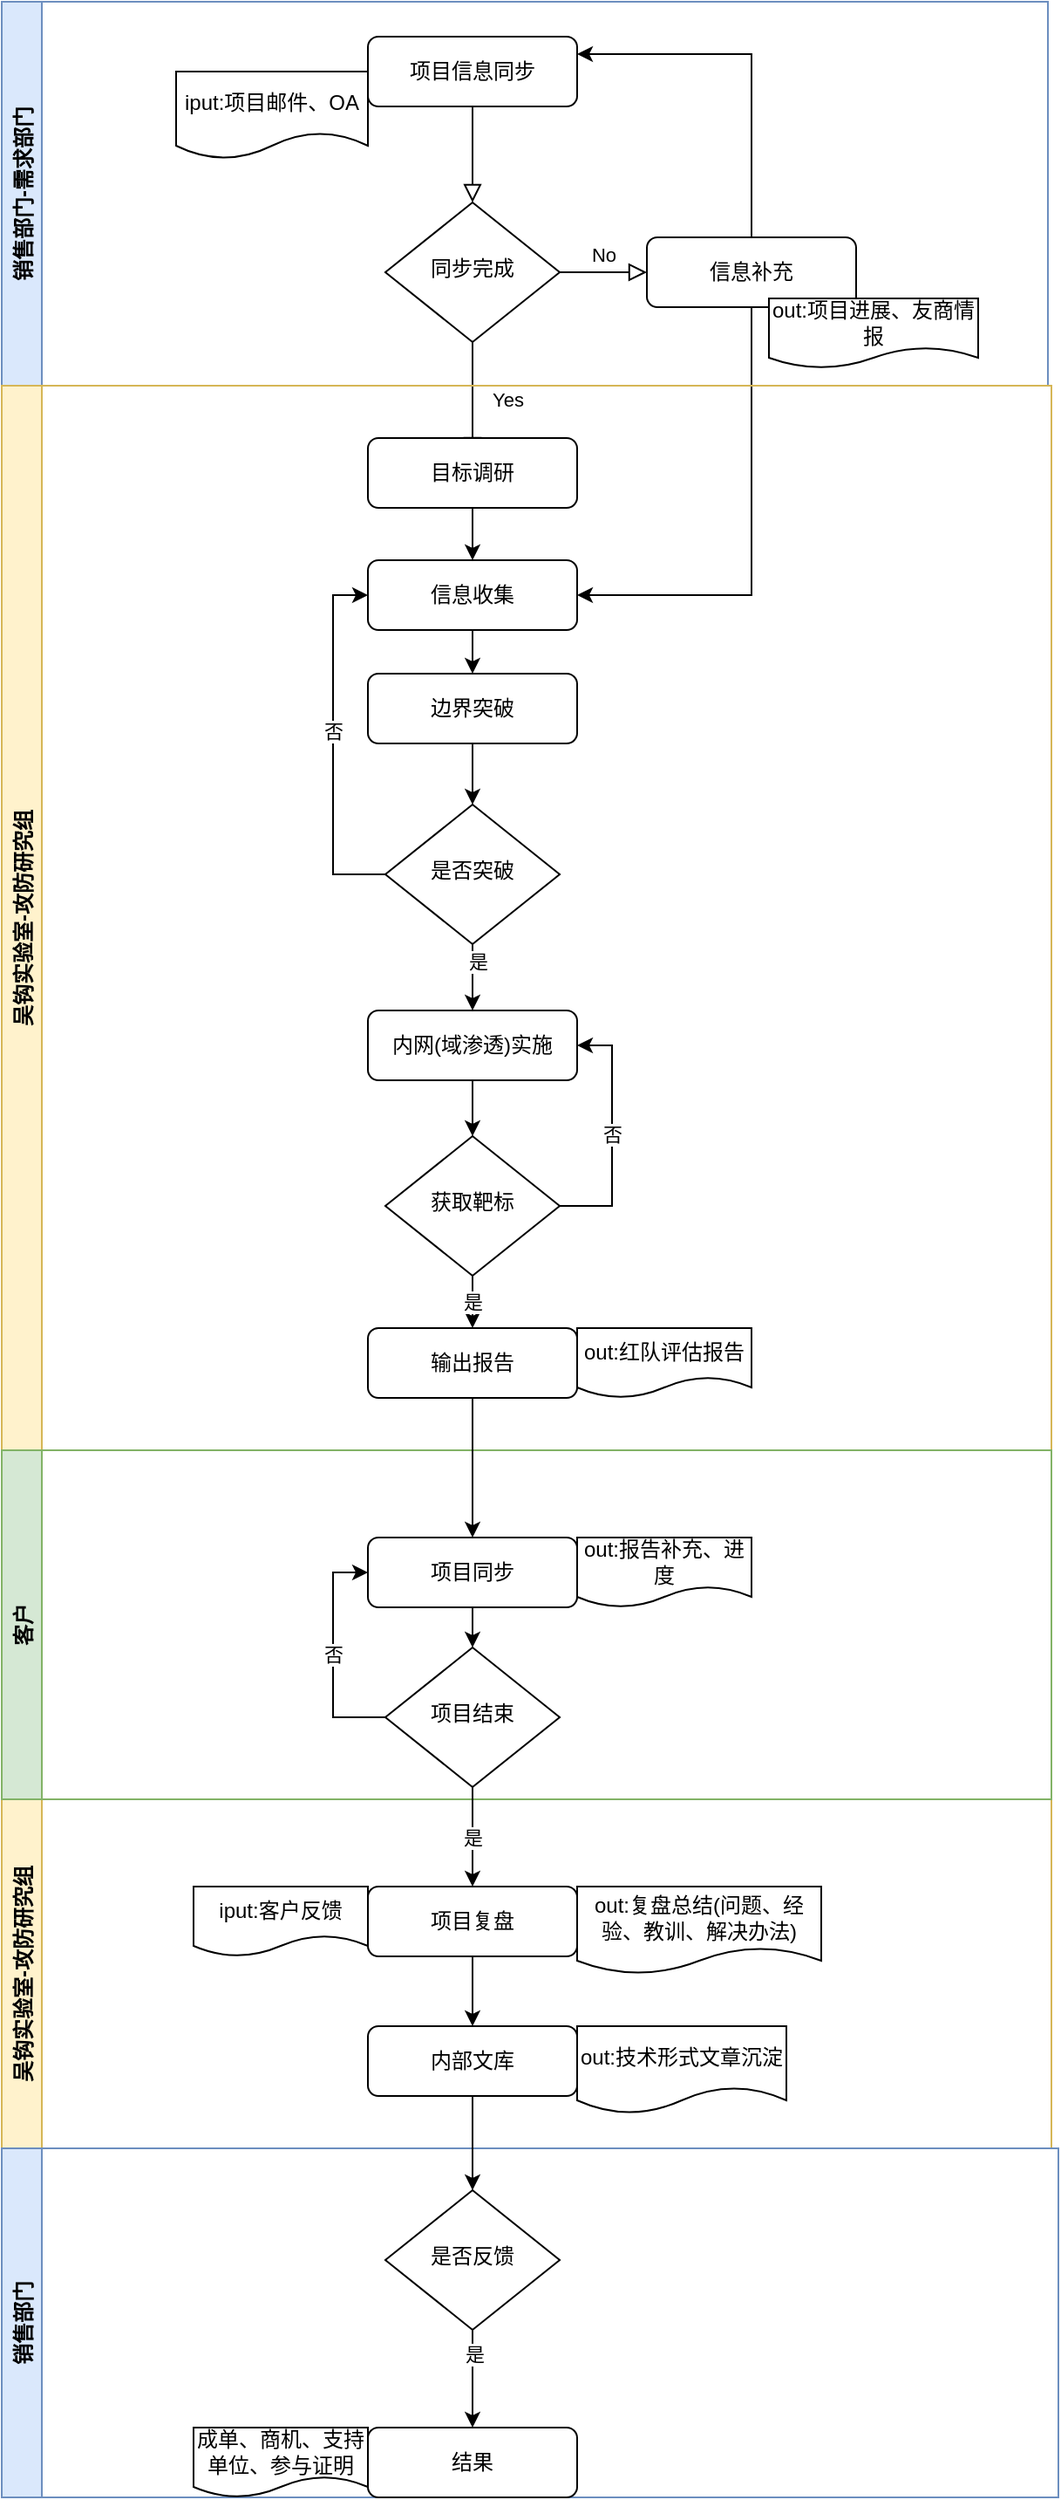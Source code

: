 <mxfile version="15.0.3" type="github">
  <diagram id="C5RBs43oDa-KdzZeNtuy" name="Page-1">
    <mxGraphModel dx="2066" dy="1154" grid="1" gridSize="10" guides="1" tooltips="1" connect="1" arrows="1" fold="1" page="1" pageScale="1" pageWidth="1169" pageHeight="1654" background="none" math="0" shadow="0">
      <root>
        <mxCell id="WIyWlLk6GJQsqaUBKTNV-0" />
        <mxCell id="WIyWlLk6GJQsqaUBKTNV-1" parent="WIyWlLk6GJQsqaUBKTNV-0" />
        <mxCell id="WIyWlLk6GJQsqaUBKTNV-2" value="" style="rounded=0;html=1;jettySize=auto;orthogonalLoop=1;fontSize=11;endArrow=block;endFill=0;endSize=8;strokeWidth=1;shadow=0;labelBackgroundColor=none;edgeStyle=orthogonalEdgeStyle;verticalAlign=middle;align=center;" parent="WIyWlLk6GJQsqaUBKTNV-1" source="WIyWlLk6GJQsqaUBKTNV-3" target="WIyWlLk6GJQsqaUBKTNV-6" edge="1">
          <mxGeometry relative="1" as="geometry" />
        </mxCell>
        <mxCell id="WIyWlLk6GJQsqaUBKTNV-4" value="Yes" style="rounded=0;html=1;jettySize=auto;orthogonalLoop=1;fontSize=11;endArrow=block;endFill=0;endSize=8;strokeWidth=1;shadow=0;labelBackgroundColor=none;edgeStyle=orthogonalEdgeStyle;verticalAlign=middle;align=center;" parent="WIyWlLk6GJQsqaUBKTNV-1" source="WIyWlLk6GJQsqaUBKTNV-6" edge="1">
          <mxGeometry y="20" relative="1" as="geometry">
            <mxPoint as="offset" />
            <mxPoint x="434" y="430" as="targetPoint" />
          </mxGeometry>
        </mxCell>
        <mxCell id="WIyWlLk6GJQsqaUBKTNV-5" value="No" style="edgeStyle=orthogonalEdgeStyle;rounded=0;html=1;jettySize=auto;orthogonalLoop=1;fontSize=11;endArrow=block;endFill=0;endSize=8;strokeWidth=1;shadow=0;labelBackgroundColor=none;verticalAlign=middle;align=center;" parent="WIyWlLk6GJQsqaUBKTNV-1" source="WIyWlLk6GJQsqaUBKTNV-6" target="WIyWlLk6GJQsqaUBKTNV-7" edge="1">
          <mxGeometry y="10" relative="1" as="geometry">
            <mxPoint as="offset" />
          </mxGeometry>
        </mxCell>
        <mxCell id="WIyWlLk6GJQsqaUBKTNV-6" value="同步完成" style="rhombus;whiteSpace=wrap;html=1;shadow=0;fontFamily=Helvetica;fontSize=12;align=center;strokeWidth=1;spacing=6;spacingTop=-4;verticalAlign=middle;" parent="WIyWlLk6GJQsqaUBKTNV-1" vertex="1">
          <mxGeometry x="384" y="285" width="100" height="80" as="geometry" />
        </mxCell>
        <mxCell id="b5Mt_fPdI5iNJ6w0Xpzc-1" style="edgeStyle=orthogonalEdgeStyle;rounded=0;orthogonalLoop=1;jettySize=auto;html=1;entryX=1;entryY=0.25;entryDx=0;entryDy=0;verticalAlign=middle;align=center;" edge="1" parent="WIyWlLk6GJQsqaUBKTNV-1" source="WIyWlLk6GJQsqaUBKTNV-7" target="WIyWlLk6GJQsqaUBKTNV-3">
          <mxGeometry relative="1" as="geometry">
            <Array as="points">
              <mxPoint x="594" y="200" />
            </Array>
          </mxGeometry>
        </mxCell>
        <mxCell id="b5Mt_fPdI5iNJ6w0Xpzc-28" style="edgeStyle=orthogonalEdgeStyle;rounded=0;orthogonalLoop=1;jettySize=auto;html=1;entryX=1;entryY=0.5;entryDx=0;entryDy=0;verticalAlign=middle;align=center;" edge="1" parent="WIyWlLk6GJQsqaUBKTNV-1" source="WIyWlLk6GJQsqaUBKTNV-7" target="b5Mt_fPdI5iNJ6w0Xpzc-8">
          <mxGeometry relative="1" as="geometry">
            <Array as="points">
              <mxPoint x="594" y="510" />
            </Array>
          </mxGeometry>
        </mxCell>
        <mxCell id="WIyWlLk6GJQsqaUBKTNV-7" value="信息补充" style="rounded=1;whiteSpace=wrap;html=1;fontSize=12;glass=0;strokeWidth=1;shadow=0;verticalAlign=middle;align=center;" parent="WIyWlLk6GJQsqaUBKTNV-1" vertex="1">
          <mxGeometry x="534" y="305" width="120" height="40" as="geometry" />
        </mxCell>
        <mxCell id="b5Mt_fPdI5iNJ6w0Xpzc-0" value="销售部门-需求部门" style="swimlane;horizontal=0;fillColor=#dae8fc;strokeColor=#6c8ebf;verticalAlign=middle;align=center;" vertex="1" parent="WIyWlLk6GJQsqaUBKTNV-1">
          <mxGeometry x="164" y="170" width="600" height="220" as="geometry" />
        </mxCell>
        <mxCell id="WIyWlLk6GJQsqaUBKTNV-3" value="项目信息同步" style="rounded=1;whiteSpace=wrap;html=1;fontSize=12;glass=0;strokeWidth=1;shadow=0;verticalAlign=middle;align=center;" parent="b5Mt_fPdI5iNJ6w0Xpzc-0" vertex="1">
          <mxGeometry x="210" y="20" width="120" height="40" as="geometry" />
        </mxCell>
        <mxCell id="b5Mt_fPdI5iNJ6w0Xpzc-10" value="iput:项目邮件、OA" style="shape=document;whiteSpace=wrap;html=1;boundedLbl=1;verticalAlign=middle;align=center;" vertex="1" parent="b5Mt_fPdI5iNJ6w0Xpzc-0">
          <mxGeometry x="100" y="40" width="110" height="50" as="geometry" />
        </mxCell>
        <mxCell id="b5Mt_fPdI5iNJ6w0Xpzc-29" value="out:项目进展、友商情报" style="shape=document;whiteSpace=wrap;html=1;boundedLbl=1;verticalAlign=middle;align=center;" vertex="1" parent="b5Mt_fPdI5iNJ6w0Xpzc-0">
          <mxGeometry x="440" y="170" width="120" height="40" as="geometry" />
        </mxCell>
        <mxCell id="b5Mt_fPdI5iNJ6w0Xpzc-2" value="吴钩实验室-攻防研究组" style="swimlane;horizontal=0;fillColor=#fff2cc;strokeColor=#d6b656;verticalAlign=middle;align=center;" vertex="1" parent="WIyWlLk6GJQsqaUBKTNV-1">
          <mxGeometry x="164" y="390" width="602" height="610" as="geometry" />
        </mxCell>
        <mxCell id="b5Mt_fPdI5iNJ6w0Xpzc-9" value="" style="edgeStyle=orthogonalEdgeStyle;rounded=0;orthogonalLoop=1;jettySize=auto;html=1;verticalAlign=middle;align=center;" edge="1" parent="b5Mt_fPdI5iNJ6w0Xpzc-2" source="b5Mt_fPdI5iNJ6w0Xpzc-3" target="b5Mt_fPdI5iNJ6w0Xpzc-8">
          <mxGeometry relative="1" as="geometry" />
        </mxCell>
        <mxCell id="b5Mt_fPdI5iNJ6w0Xpzc-3" value="目标调研" style="rounded=1;whiteSpace=wrap;html=1;fontSize=12;glass=0;strokeWidth=1;shadow=0;verticalAlign=middle;align=center;" vertex="1" parent="b5Mt_fPdI5iNJ6w0Xpzc-2">
          <mxGeometry x="210" y="30" width="120" height="40" as="geometry" />
        </mxCell>
        <mxCell id="b5Mt_fPdI5iNJ6w0Xpzc-12" value="" style="edgeStyle=orthogonalEdgeStyle;rounded=0;orthogonalLoop=1;jettySize=auto;html=1;verticalAlign=middle;align=center;" edge="1" parent="b5Mt_fPdI5iNJ6w0Xpzc-2" source="b5Mt_fPdI5iNJ6w0Xpzc-8" target="b5Mt_fPdI5iNJ6w0Xpzc-11">
          <mxGeometry relative="1" as="geometry" />
        </mxCell>
        <mxCell id="b5Mt_fPdI5iNJ6w0Xpzc-8" value="信息收集" style="rounded=1;whiteSpace=wrap;html=1;fontSize=12;glass=0;strokeWidth=1;shadow=0;verticalAlign=middle;align=center;" vertex="1" parent="b5Mt_fPdI5iNJ6w0Xpzc-2">
          <mxGeometry x="210" y="100" width="120" height="40" as="geometry" />
        </mxCell>
        <mxCell id="b5Mt_fPdI5iNJ6w0Xpzc-15" value="" style="edgeStyle=orthogonalEdgeStyle;rounded=0;orthogonalLoop=1;jettySize=auto;html=1;verticalAlign=middle;align=center;" edge="1" parent="b5Mt_fPdI5iNJ6w0Xpzc-2" source="b5Mt_fPdI5iNJ6w0Xpzc-11">
          <mxGeometry relative="1" as="geometry">
            <mxPoint x="270" y="240" as="targetPoint" />
          </mxGeometry>
        </mxCell>
        <mxCell id="b5Mt_fPdI5iNJ6w0Xpzc-11" value="边界突破" style="rounded=1;whiteSpace=wrap;html=1;fontSize=12;glass=0;strokeWidth=1;shadow=0;verticalAlign=middle;align=center;" vertex="1" parent="b5Mt_fPdI5iNJ6w0Xpzc-2">
          <mxGeometry x="210" y="165" width="120" height="40" as="geometry" />
        </mxCell>
        <mxCell id="b5Mt_fPdI5iNJ6w0Xpzc-17" style="edgeStyle=orthogonalEdgeStyle;rounded=0;orthogonalLoop=1;jettySize=auto;html=1;entryX=0;entryY=0.5;entryDx=0;entryDy=0;verticalAlign=middle;align=center;" edge="1" parent="b5Mt_fPdI5iNJ6w0Xpzc-2" source="b5Mt_fPdI5iNJ6w0Xpzc-16" target="b5Mt_fPdI5iNJ6w0Xpzc-8">
          <mxGeometry relative="1" as="geometry">
            <Array as="points">
              <mxPoint x="190" y="280" />
              <mxPoint x="190" y="120" />
            </Array>
          </mxGeometry>
        </mxCell>
        <mxCell id="b5Mt_fPdI5iNJ6w0Xpzc-18" value="否" style="edgeLabel;html=1;align=center;verticalAlign=middle;resizable=0;points=[];" vertex="1" connectable="0" parent="b5Mt_fPdI5iNJ6w0Xpzc-17">
          <mxGeometry x="0.067" relative="1" as="geometry">
            <mxPoint as="offset" />
          </mxGeometry>
        </mxCell>
        <mxCell id="b5Mt_fPdI5iNJ6w0Xpzc-20" value="" style="edgeStyle=orthogonalEdgeStyle;rounded=0;orthogonalLoop=1;jettySize=auto;html=1;verticalAlign=middle;align=center;" edge="1" parent="b5Mt_fPdI5iNJ6w0Xpzc-2" source="b5Mt_fPdI5iNJ6w0Xpzc-16" target="b5Mt_fPdI5iNJ6w0Xpzc-19">
          <mxGeometry relative="1" as="geometry" />
        </mxCell>
        <mxCell id="b5Mt_fPdI5iNJ6w0Xpzc-21" value="是" style="edgeLabel;html=1;align=center;verticalAlign=middle;resizable=0;points=[];" vertex="1" connectable="0" parent="b5Mt_fPdI5iNJ6w0Xpzc-20">
          <mxGeometry x="-0.533" y="3" relative="1" as="geometry">
            <mxPoint as="offset" />
          </mxGeometry>
        </mxCell>
        <mxCell id="b5Mt_fPdI5iNJ6w0Xpzc-16" value="是否突破" style="rhombus;whiteSpace=wrap;html=1;shadow=0;fontFamily=Helvetica;fontSize=12;align=center;strokeWidth=1;spacing=6;spacingTop=-4;verticalAlign=middle;" vertex="1" parent="b5Mt_fPdI5iNJ6w0Xpzc-2">
          <mxGeometry x="220" y="240" width="100" height="80" as="geometry" />
        </mxCell>
        <mxCell id="b5Mt_fPdI5iNJ6w0Xpzc-23" value="" style="edgeStyle=orthogonalEdgeStyle;rounded=0;orthogonalLoop=1;jettySize=auto;html=1;verticalAlign=middle;align=center;" edge="1" parent="b5Mt_fPdI5iNJ6w0Xpzc-2" source="b5Mt_fPdI5iNJ6w0Xpzc-19" target="b5Mt_fPdI5iNJ6w0Xpzc-22">
          <mxGeometry relative="1" as="geometry" />
        </mxCell>
        <mxCell id="b5Mt_fPdI5iNJ6w0Xpzc-19" value="内网(域渗透)实施" style="rounded=1;whiteSpace=wrap;html=1;fontSize=12;glass=0;strokeWidth=1;shadow=0;verticalAlign=middle;align=center;" vertex="1" parent="b5Mt_fPdI5iNJ6w0Xpzc-2">
          <mxGeometry x="210" y="358" width="120" height="40" as="geometry" />
        </mxCell>
        <mxCell id="b5Mt_fPdI5iNJ6w0Xpzc-27" value="是" style="edgeStyle=orthogonalEdgeStyle;rounded=0;orthogonalLoop=1;jettySize=auto;html=1;verticalAlign=middle;align=center;" edge="1" parent="b5Mt_fPdI5iNJ6w0Xpzc-2" source="b5Mt_fPdI5iNJ6w0Xpzc-22" target="b5Mt_fPdI5iNJ6w0Xpzc-24">
          <mxGeometry relative="1" as="geometry" />
        </mxCell>
        <mxCell id="b5Mt_fPdI5iNJ6w0Xpzc-34" value="否" style="edgeStyle=orthogonalEdgeStyle;rounded=0;orthogonalLoop=1;jettySize=auto;html=1;entryX=1;entryY=0.5;entryDx=0;entryDy=0;align=center;verticalAlign=middle;" edge="1" parent="b5Mt_fPdI5iNJ6w0Xpzc-2" source="b5Mt_fPdI5iNJ6w0Xpzc-22" target="b5Mt_fPdI5iNJ6w0Xpzc-19">
          <mxGeometry relative="1" as="geometry">
            <Array as="points">
              <mxPoint x="350" y="470" />
              <mxPoint x="350" y="378" />
            </Array>
          </mxGeometry>
        </mxCell>
        <mxCell id="b5Mt_fPdI5iNJ6w0Xpzc-22" value="获取靶标" style="rhombus;whiteSpace=wrap;html=1;shadow=0;fontFamily=Helvetica;fontSize=12;align=center;strokeWidth=1;spacing=6;spacingTop=-4;verticalAlign=middle;" vertex="1" parent="b5Mt_fPdI5iNJ6w0Xpzc-2">
          <mxGeometry x="220" y="430" width="100" height="80" as="geometry" />
        </mxCell>
        <mxCell id="b5Mt_fPdI5iNJ6w0Xpzc-24" value="输出报告" style="rounded=1;whiteSpace=wrap;html=1;fontSize=12;glass=0;strokeWidth=1;shadow=0;verticalAlign=middle;align=center;" vertex="1" parent="b5Mt_fPdI5iNJ6w0Xpzc-2">
          <mxGeometry x="210" y="540" width="120" height="40" as="geometry" />
        </mxCell>
        <mxCell id="b5Mt_fPdI5iNJ6w0Xpzc-26" value="out:红队评估报告" style="shape=document;whiteSpace=wrap;html=1;boundedLbl=1;verticalAlign=middle;align=center;" vertex="1" parent="b5Mt_fPdI5iNJ6w0Xpzc-2">
          <mxGeometry x="330" y="540" width="100" height="40" as="geometry" />
        </mxCell>
        <mxCell id="b5Mt_fPdI5iNJ6w0Xpzc-35" value="吴钩实验室-攻防研究组" style="swimlane;horizontal=0;align=center;verticalAlign=middle;fillColor=#fff2cc;strokeColor=#d6b656;" vertex="1" parent="WIyWlLk6GJQsqaUBKTNV-1">
          <mxGeometry x="164" y="1200" width="602" height="200" as="geometry" />
        </mxCell>
        <mxCell id="b5Mt_fPdI5iNJ6w0Xpzc-40" value="" style="edgeStyle=orthogonalEdgeStyle;rounded=0;orthogonalLoop=1;jettySize=auto;html=1;align=center;verticalAlign=middle;" edge="1" parent="b5Mt_fPdI5iNJ6w0Xpzc-35" source="b5Mt_fPdI5iNJ6w0Xpzc-36" target="b5Mt_fPdI5iNJ6w0Xpzc-39">
          <mxGeometry relative="1" as="geometry" />
        </mxCell>
        <mxCell id="b5Mt_fPdI5iNJ6w0Xpzc-36" value="项目复盘" style="rounded=1;whiteSpace=wrap;html=1;fontSize=12;glass=0;strokeWidth=1;shadow=0;verticalAlign=middle;align=center;" vertex="1" parent="b5Mt_fPdI5iNJ6w0Xpzc-35">
          <mxGeometry x="210" y="50" width="120" height="40" as="geometry" />
        </mxCell>
        <mxCell id="b5Mt_fPdI5iNJ6w0Xpzc-37" value="out:复盘总结(问题、经验、教训、解决办法)" style="shape=document;whiteSpace=wrap;html=1;boundedLbl=1;verticalAlign=middle;align=center;" vertex="1" parent="b5Mt_fPdI5iNJ6w0Xpzc-35">
          <mxGeometry x="330" y="50" width="140" height="50" as="geometry" />
        </mxCell>
        <mxCell id="b5Mt_fPdI5iNJ6w0Xpzc-39" value="内部文库" style="rounded=1;whiteSpace=wrap;html=1;fontSize=12;glass=0;strokeWidth=1;shadow=0;verticalAlign=middle;align=center;" vertex="1" parent="b5Mt_fPdI5iNJ6w0Xpzc-35">
          <mxGeometry x="210" y="130" width="120" height="40" as="geometry" />
        </mxCell>
        <mxCell id="b5Mt_fPdI5iNJ6w0Xpzc-41" value="out:技术形式文章沉淀" style="shape=document;whiteSpace=wrap;html=1;boundedLbl=1;verticalAlign=middle;align=center;" vertex="1" parent="b5Mt_fPdI5iNJ6w0Xpzc-35">
          <mxGeometry x="330" y="130" width="120" height="50" as="geometry" />
        </mxCell>
        <mxCell id="b5Mt_fPdI5iNJ6w0Xpzc-54" value="iput:客户反馈" style="shape=document;whiteSpace=wrap;html=1;boundedLbl=1;align=center;verticalAlign=middle;" vertex="1" parent="b5Mt_fPdI5iNJ6w0Xpzc-35">
          <mxGeometry x="110" y="50" width="100" height="40" as="geometry" />
        </mxCell>
        <mxCell id="b5Mt_fPdI5iNJ6w0Xpzc-31" value="客户" style="swimlane;horizontal=0;align=center;verticalAlign=middle;fillColor=#d5e8d4;strokeColor=#82b366;" vertex="1" parent="WIyWlLk6GJQsqaUBKTNV-1">
          <mxGeometry x="164" y="1000" width="602" height="200" as="geometry" />
        </mxCell>
        <mxCell id="b5Mt_fPdI5iNJ6w0Xpzc-43" value="" style="edgeStyle=orthogonalEdgeStyle;rounded=0;orthogonalLoop=1;jettySize=auto;html=1;align=center;verticalAlign=middle;" edge="1" parent="b5Mt_fPdI5iNJ6w0Xpzc-31" source="b5Mt_fPdI5iNJ6w0Xpzc-25" target="b5Mt_fPdI5iNJ6w0Xpzc-42">
          <mxGeometry relative="1" as="geometry" />
        </mxCell>
        <mxCell id="b5Mt_fPdI5iNJ6w0Xpzc-25" value="项目同步" style="rounded=1;whiteSpace=wrap;html=1;fontSize=12;glass=0;strokeWidth=1;shadow=0;verticalAlign=middle;align=center;" vertex="1" parent="b5Mt_fPdI5iNJ6w0Xpzc-31">
          <mxGeometry x="210" y="50" width="120" height="40" as="geometry" />
        </mxCell>
        <mxCell id="b5Mt_fPdI5iNJ6w0Xpzc-33" value="out:报告补充、进度" style="shape=document;whiteSpace=wrap;html=1;boundedLbl=1;verticalAlign=middle;align=center;" vertex="1" parent="b5Mt_fPdI5iNJ6w0Xpzc-31">
          <mxGeometry x="330" y="50" width="100" height="40" as="geometry" />
        </mxCell>
        <mxCell id="b5Mt_fPdI5iNJ6w0Xpzc-45" value="否" style="edgeStyle=orthogonalEdgeStyle;rounded=0;orthogonalLoop=1;jettySize=auto;html=1;entryX=0;entryY=0.5;entryDx=0;entryDy=0;align=center;verticalAlign=middle;" edge="1" parent="b5Mt_fPdI5iNJ6w0Xpzc-31" source="b5Mt_fPdI5iNJ6w0Xpzc-42" target="b5Mt_fPdI5iNJ6w0Xpzc-25">
          <mxGeometry relative="1" as="geometry">
            <Array as="points">
              <mxPoint x="190" y="153" />
              <mxPoint x="190" y="70" />
            </Array>
          </mxGeometry>
        </mxCell>
        <mxCell id="b5Mt_fPdI5iNJ6w0Xpzc-42" value="项目结束" style="rhombus;whiteSpace=wrap;html=1;shadow=0;fontFamily=Helvetica;fontSize=12;align=center;strokeWidth=1;spacing=6;spacingTop=-4;verticalAlign=middle;" vertex="1" parent="b5Mt_fPdI5iNJ6w0Xpzc-31">
          <mxGeometry x="220" y="113" width="100" height="80" as="geometry" />
        </mxCell>
        <mxCell id="b5Mt_fPdI5iNJ6w0Xpzc-30" value="" style="edgeStyle=orthogonalEdgeStyle;rounded=0;orthogonalLoop=1;jettySize=auto;html=1;verticalAlign=middle;align=center;" edge="1" parent="WIyWlLk6GJQsqaUBKTNV-1" source="b5Mt_fPdI5iNJ6w0Xpzc-24" target="b5Mt_fPdI5iNJ6w0Xpzc-25">
          <mxGeometry relative="1" as="geometry" />
        </mxCell>
        <mxCell id="b5Mt_fPdI5iNJ6w0Xpzc-44" value="是" style="edgeStyle=orthogonalEdgeStyle;rounded=0;orthogonalLoop=1;jettySize=auto;html=1;align=center;verticalAlign=middle;" edge="1" parent="WIyWlLk6GJQsqaUBKTNV-1" source="b5Mt_fPdI5iNJ6w0Xpzc-42" target="b5Mt_fPdI5iNJ6w0Xpzc-36">
          <mxGeometry relative="1" as="geometry" />
        </mxCell>
        <mxCell id="b5Mt_fPdI5iNJ6w0Xpzc-51" value="销售部门" style="swimlane;horizontal=0;align=center;verticalAlign=middle;fillColor=#dae8fc;strokeColor=#6c8ebf;" vertex="1" parent="WIyWlLk6GJQsqaUBKTNV-1">
          <mxGeometry x="164" y="1400" width="606" height="200" as="geometry" />
        </mxCell>
        <mxCell id="b5Mt_fPdI5iNJ6w0Xpzc-46" value="成单、商机、支持单位、参与证明" style="shape=document;whiteSpace=wrap;html=1;boundedLbl=1;align=center;verticalAlign=middle;" vertex="1" parent="b5Mt_fPdI5iNJ6w0Xpzc-51">
          <mxGeometry x="110" y="160" width="100" height="40" as="geometry" />
        </mxCell>
        <mxCell id="b5Mt_fPdI5iNJ6w0Xpzc-52" value="结果" style="rounded=1;whiteSpace=wrap;html=1;fontSize=12;glass=0;strokeWidth=1;shadow=0;verticalAlign=middle;align=center;" vertex="1" parent="b5Mt_fPdI5iNJ6w0Xpzc-51">
          <mxGeometry x="210" y="160" width="120" height="40" as="geometry" />
        </mxCell>
        <mxCell id="b5Mt_fPdI5iNJ6w0Xpzc-58" value="" style="edgeStyle=orthogonalEdgeStyle;rounded=0;orthogonalLoop=1;jettySize=auto;html=1;align=center;verticalAlign=middle;" edge="1" parent="b5Mt_fPdI5iNJ6w0Xpzc-51" source="b5Mt_fPdI5iNJ6w0Xpzc-56" target="b5Mt_fPdI5iNJ6w0Xpzc-52">
          <mxGeometry relative="1" as="geometry" />
        </mxCell>
        <mxCell id="b5Mt_fPdI5iNJ6w0Xpzc-59" value="是" style="edgeLabel;html=1;align=center;verticalAlign=middle;resizable=0;points=[];" vertex="1" connectable="0" parent="b5Mt_fPdI5iNJ6w0Xpzc-58">
          <mxGeometry x="-0.5" y="1" relative="1" as="geometry">
            <mxPoint as="offset" />
          </mxGeometry>
        </mxCell>
        <mxCell id="b5Mt_fPdI5iNJ6w0Xpzc-56" value="是否反馈" style="rhombus;whiteSpace=wrap;html=1;shadow=0;fontFamily=Helvetica;fontSize=12;align=center;strokeWidth=1;spacing=6;spacingTop=-4;verticalAlign=middle;" vertex="1" parent="b5Mt_fPdI5iNJ6w0Xpzc-51">
          <mxGeometry x="220" y="24" width="100" height="80" as="geometry" />
        </mxCell>
        <mxCell id="b5Mt_fPdI5iNJ6w0Xpzc-57" value="" style="edgeStyle=orthogonalEdgeStyle;rounded=0;orthogonalLoop=1;jettySize=auto;html=1;align=center;verticalAlign=middle;" edge="1" parent="WIyWlLk6GJQsqaUBKTNV-1" source="b5Mt_fPdI5iNJ6w0Xpzc-39" target="b5Mt_fPdI5iNJ6w0Xpzc-56">
          <mxGeometry relative="1" as="geometry" />
        </mxCell>
      </root>
    </mxGraphModel>
  </diagram>
</mxfile>
